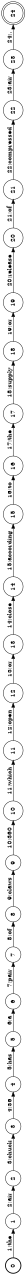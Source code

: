 digraph FST {
rankdir = LR;
size = "8.5,11";
label = "";
center = 1;
orientation = Landscape;
ranksep = "0.4";
nodesep = "0.25";
0 [label = "0", shape = circle, style = bold, fontsize = 14]
	0 -> 1 [label = "1:the", fontsize = 14];
1 [label = "1", shape = circle, style = solid, fontsize = 14]
	1 -> 2 [label = "2:air", fontsize = 14];
2 [label = "2", shape = circle, style = solid, fontsize = 14]
	2 -> 3 [label = "3:chuck", fontsize = 14];
3 [label = "3", shape = circle, style = solid, fontsize = 14]
	3 -> 4 [label = "4:36", fontsize = 14];
4 [label = "4", shape = circle, style = solid, fontsize = 14]
	4 -> 5 [label = "5:has", fontsize = 14];
5 [label = "5", shape = circle, style = solid, fontsize = 14]
	5 -> 6 [label = "6:a", fontsize = 14];
6 [label = "6", shape = circle, style = solid, fontsize = 14]
	6 -> 7 [label = "7:pair", fontsize = 14];
7 [label = "7", shape = circle, style = solid, fontsize = 14]
	7 -> 8 [label = "8:of", fontsize = 14];
8 [label = "8", shape = circle, style = solid, fontsize = 14]
	8 -> 9 [label = "9:claws", fontsize = 14];
9 [label = "9", shape = circle, style = solid, fontsize = 14]
	9 -> 10 [label = "10:360", fontsize = 14];
10 [label = "10", shape = circle, style = solid, fontsize = 14]
	10 -> 11 [label = "11:which", fontsize = 14];
11 [label = "11", shape = circle, style = solid, fontsize = 14]
	11 -> 12 [label = "12:open", fontsize = 14];
12 [label = "12", shape = circle, style = solid, fontsize = 14]
	12 -> 13 [label = "13:or", fontsize = 14];
13 [label = "13", shape = circle, style = solid, fontsize = 14]
	13 -> 14 [label = "14:close", fontsize = 14];
14 [label = "14", shape = circle, style = solid, fontsize = 14]
	14 -> 15 [label = "15:according", fontsize = 14];
15 [label = "15", shape = circle, style = solid, fontsize = 14]
	15 -> 16 [label = "16:to", fontsize = 14];
16 [label = "16", shape = circle, style = solid, fontsize = 14]
	16 -> 17 [label = "17:the", fontsize = 14];
17 [label = "17", shape = circle, style = solid, fontsize = 14]
	17 -> 18 [label = "18:supply", fontsize = 14];
18 [label = "18", shape = circle, style = solid, fontsize = 14]
	18 -> 19 [label = "19:or", fontsize = 14];
19 [label = "19", shape = circle, style = solid, fontsize = 14]
	19 -> 20 [label = "20:release", fontsize = 14];
20 [label = "20", shape = circle, style = solid, fontsize = 14]
	20 -> 21 [label = "21:of", fontsize = 14];
21 [label = "21", shape = circle, style = solid, fontsize = 14]
	21 -> 22 [label = "22:compressed", fontsize = 14];
22 [label = "22", shape = circle, style = solid, fontsize = 14]
	22 -> 23 [label = "23:air", fontsize = 14];
23 [label = "23", shape = circle, style = solid, fontsize = 14]
	23 -> 24 [label = "24:.", fontsize = 14];
24 [label = "24", shape = doublecircle, style = solid, fontsize = 14]
}
